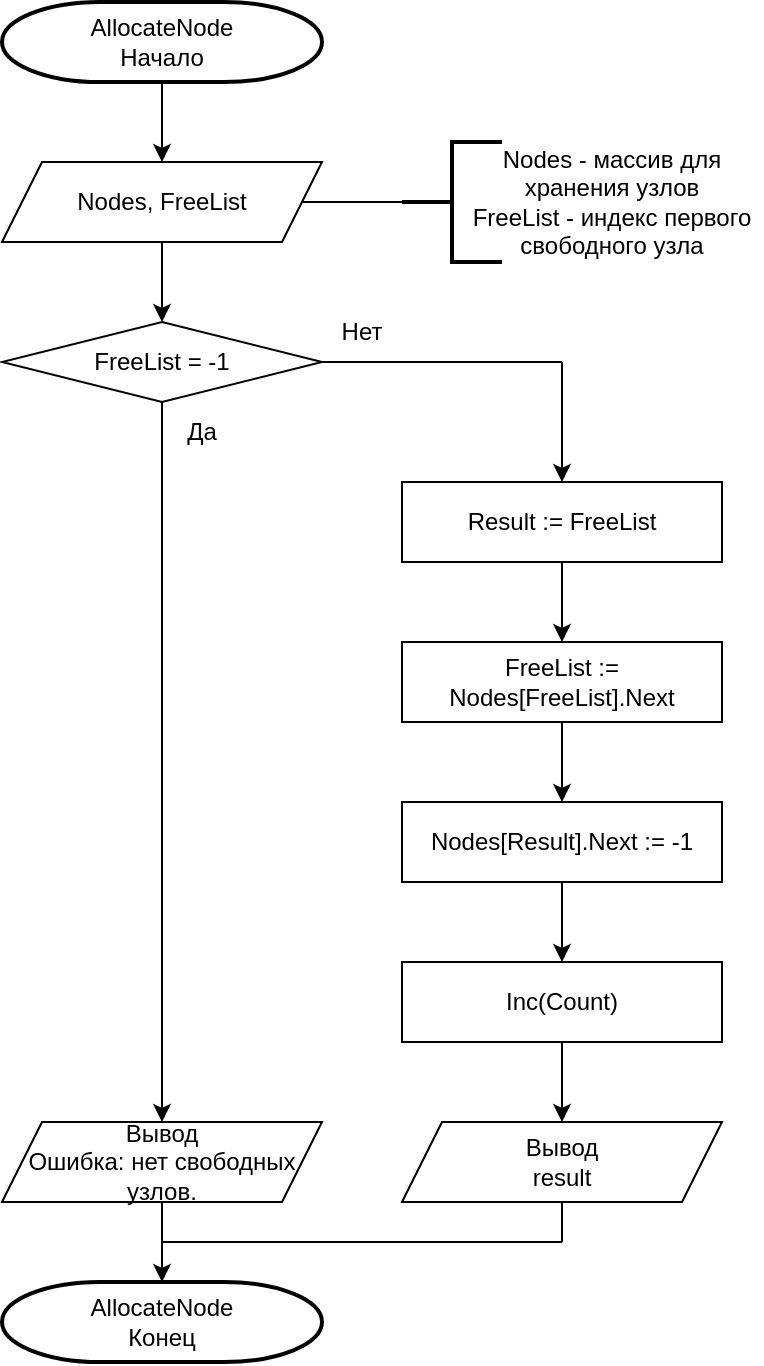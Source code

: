 <mxfile version="26.1.0">
  <diagram id="C5RBs43oDa-KdzZeNtuy" name="Page-1">
    <mxGraphModel dx="664" dy="893" grid="1" gridSize="10" guides="1" tooltips="1" connect="1" arrows="1" fold="1" page="1" pageScale="1" pageWidth="827" pageHeight="1169" math="0" shadow="0">
      <root>
        <mxCell id="WIyWlLk6GJQsqaUBKTNV-0" />
        <mxCell id="WIyWlLk6GJQsqaUBKTNV-1" parent="WIyWlLk6GJQsqaUBKTNV-0" />
        <mxCell id="qk1etIl7_oHUETeA9Fub-7" style="edgeStyle=orthogonalEdgeStyle;rounded=0;orthogonalLoop=1;jettySize=auto;html=1;entryX=0.5;entryY=0;entryDx=0;entryDy=0;" edge="1" parent="WIyWlLk6GJQsqaUBKTNV-1" source="qk1etIl7_oHUETeA9Fub-0" target="qk1etIl7_oHUETeA9Fub-1">
          <mxGeometry relative="1" as="geometry" />
        </mxCell>
        <mxCell id="qk1etIl7_oHUETeA9Fub-0" value="AllocateNode&lt;div&gt;Начало&lt;/div&gt;" style="strokeWidth=2;html=1;shape=mxgraph.flowchart.terminator;whiteSpace=wrap;" vertex="1" parent="WIyWlLk6GJQsqaUBKTNV-1">
          <mxGeometry x="120" y="40" width="160" height="40" as="geometry" />
        </mxCell>
        <mxCell id="qk1etIl7_oHUETeA9Fub-10" style="edgeStyle=orthogonalEdgeStyle;rounded=0;orthogonalLoop=1;jettySize=auto;html=1;entryX=0.5;entryY=0;entryDx=0;entryDy=0;" edge="1" parent="WIyWlLk6GJQsqaUBKTNV-1" source="qk1etIl7_oHUETeA9Fub-1" target="qk1etIl7_oHUETeA9Fub-8">
          <mxGeometry relative="1" as="geometry" />
        </mxCell>
        <mxCell id="qk1etIl7_oHUETeA9Fub-1" value="Nodes,&amp;nbsp;FreeList" style="shape=parallelogram;perimeter=parallelogramPerimeter;whiteSpace=wrap;html=1;fixedSize=1;" vertex="1" parent="WIyWlLk6GJQsqaUBKTNV-1">
          <mxGeometry x="120" y="120" width="160" height="40" as="geometry" />
        </mxCell>
        <mxCell id="qk1etIl7_oHUETeA9Fub-2" value="" style="strokeWidth=2;html=1;shape=mxgraph.flowchart.annotation_2;align=left;labelPosition=right;pointerEvents=1;" vertex="1" parent="WIyWlLk6GJQsqaUBKTNV-1">
          <mxGeometry x="320" y="110" width="50" height="60" as="geometry" />
        </mxCell>
        <mxCell id="qk1etIl7_oHUETeA9Fub-4" value="" style="endArrow=none;html=1;rounded=0;exitX=1;exitY=0.5;exitDx=0;exitDy=0;entryX=0;entryY=0.5;entryDx=0;entryDy=0;entryPerimeter=0;" edge="1" parent="WIyWlLk6GJQsqaUBKTNV-1" source="qk1etIl7_oHUETeA9Fub-1" target="qk1etIl7_oHUETeA9Fub-2">
          <mxGeometry width="50" height="50" relative="1" as="geometry">
            <mxPoint x="320" y="480" as="sourcePoint" />
            <mxPoint x="370" y="430" as="targetPoint" />
          </mxGeometry>
        </mxCell>
        <mxCell id="qk1etIl7_oHUETeA9Fub-6" value="Nodes - массив для хранения узлов&lt;div&gt;FreeList - индекс первого свободного узла&lt;/div&gt;" style="text;html=1;align=center;verticalAlign=middle;whiteSpace=wrap;rounded=0;" vertex="1" parent="WIyWlLk6GJQsqaUBKTNV-1">
          <mxGeometry x="350" y="110" width="150" height="60" as="geometry" />
        </mxCell>
        <mxCell id="qk1etIl7_oHUETeA9Fub-11" style="edgeStyle=orthogonalEdgeStyle;rounded=0;orthogonalLoop=1;jettySize=auto;html=1;entryX=0.5;entryY=0;entryDx=0;entryDy=0;" edge="1" parent="WIyWlLk6GJQsqaUBKTNV-1" source="qk1etIl7_oHUETeA9Fub-8" target="qk1etIl7_oHUETeA9Fub-9">
          <mxGeometry relative="1" as="geometry" />
        </mxCell>
        <mxCell id="qk1etIl7_oHUETeA9Fub-8" value="FreeList = -1" style="rhombus;whiteSpace=wrap;html=1;" vertex="1" parent="WIyWlLk6GJQsqaUBKTNV-1">
          <mxGeometry x="120" y="200" width="160" height="40" as="geometry" />
        </mxCell>
        <mxCell id="qk1etIl7_oHUETeA9Fub-9" value="Вывод&lt;div&gt;Ошибка: нет свободных узлов.&lt;/div&gt;" style="shape=parallelogram;perimeter=parallelogramPerimeter;whiteSpace=wrap;html=1;fixedSize=1;" vertex="1" parent="WIyWlLk6GJQsqaUBKTNV-1">
          <mxGeometry x="120" y="600" width="160" height="40" as="geometry" />
        </mxCell>
        <mxCell id="qk1etIl7_oHUETeA9Fub-20" style="edgeStyle=orthogonalEdgeStyle;rounded=0;orthogonalLoop=1;jettySize=auto;html=1;entryX=0.5;entryY=0;entryDx=0;entryDy=0;" edge="1" parent="WIyWlLk6GJQsqaUBKTNV-1" source="qk1etIl7_oHUETeA9Fub-12" target="qk1etIl7_oHUETeA9Fub-17">
          <mxGeometry relative="1" as="geometry" />
        </mxCell>
        <mxCell id="qk1etIl7_oHUETeA9Fub-12" value="Result := FreeList" style="rounded=0;whiteSpace=wrap;html=1;" vertex="1" parent="WIyWlLk6GJQsqaUBKTNV-1">
          <mxGeometry x="320" y="280" width="160" height="40" as="geometry" />
        </mxCell>
        <mxCell id="qk1etIl7_oHUETeA9Fub-13" value="" style="endArrow=none;html=1;rounded=0;exitX=1;exitY=0.5;exitDx=0;exitDy=0;" edge="1" parent="WIyWlLk6GJQsqaUBKTNV-1" source="qk1etIl7_oHUETeA9Fub-8">
          <mxGeometry width="50" height="50" relative="1" as="geometry">
            <mxPoint x="320" y="480" as="sourcePoint" />
            <mxPoint x="400" y="220" as="targetPoint" />
          </mxGeometry>
        </mxCell>
        <mxCell id="qk1etIl7_oHUETeA9Fub-15" value="" style="endArrow=classic;html=1;rounded=0;entryX=0.5;entryY=0;entryDx=0;entryDy=0;" edge="1" parent="WIyWlLk6GJQsqaUBKTNV-1" target="qk1etIl7_oHUETeA9Fub-12">
          <mxGeometry width="50" height="50" relative="1" as="geometry">
            <mxPoint x="400" y="220" as="sourcePoint" />
            <mxPoint x="370" y="430" as="targetPoint" />
          </mxGeometry>
        </mxCell>
        <mxCell id="qk1etIl7_oHUETeA9Fub-21" style="edgeStyle=orthogonalEdgeStyle;rounded=0;orthogonalLoop=1;jettySize=auto;html=1;entryX=0.5;entryY=0;entryDx=0;entryDy=0;" edge="1" parent="WIyWlLk6GJQsqaUBKTNV-1" source="qk1etIl7_oHUETeA9Fub-17" target="qk1etIl7_oHUETeA9Fub-19">
          <mxGeometry relative="1" as="geometry" />
        </mxCell>
        <mxCell id="qk1etIl7_oHUETeA9Fub-17" value="FreeList := Nodes[FreeList].Next" style="rounded=0;whiteSpace=wrap;html=1;" vertex="1" parent="WIyWlLk6GJQsqaUBKTNV-1">
          <mxGeometry x="320" y="360" width="160" height="40" as="geometry" />
        </mxCell>
        <mxCell id="qk1etIl7_oHUETeA9Fub-25" style="edgeStyle=orthogonalEdgeStyle;rounded=0;orthogonalLoop=1;jettySize=auto;html=1;entryX=0.5;entryY=0;entryDx=0;entryDy=0;" edge="1" parent="WIyWlLk6GJQsqaUBKTNV-1" source="qk1etIl7_oHUETeA9Fub-18" target="qk1etIl7_oHUETeA9Fub-24">
          <mxGeometry relative="1" as="geometry" />
        </mxCell>
        <mxCell id="qk1etIl7_oHUETeA9Fub-18" value="Inc(Count)" style="rounded=0;whiteSpace=wrap;html=1;" vertex="1" parent="WIyWlLk6GJQsqaUBKTNV-1">
          <mxGeometry x="320" y="520" width="160" height="40" as="geometry" />
        </mxCell>
        <mxCell id="qk1etIl7_oHUETeA9Fub-22" style="edgeStyle=orthogonalEdgeStyle;rounded=0;orthogonalLoop=1;jettySize=auto;html=1;" edge="1" parent="WIyWlLk6GJQsqaUBKTNV-1" source="qk1etIl7_oHUETeA9Fub-19" target="qk1etIl7_oHUETeA9Fub-18">
          <mxGeometry relative="1" as="geometry" />
        </mxCell>
        <mxCell id="qk1etIl7_oHUETeA9Fub-19" value="Nodes[Result].Next := -1" style="rounded=0;whiteSpace=wrap;html=1;" vertex="1" parent="WIyWlLk6GJQsqaUBKTNV-1">
          <mxGeometry x="320" y="440" width="160" height="40" as="geometry" />
        </mxCell>
        <mxCell id="qk1etIl7_oHUETeA9Fub-24" value="Вывод&lt;div&gt;result&lt;/div&gt;" style="shape=parallelogram;perimeter=parallelogramPerimeter;whiteSpace=wrap;html=1;fixedSize=1;" vertex="1" parent="WIyWlLk6GJQsqaUBKTNV-1">
          <mxGeometry x="320" y="600" width="160" height="40" as="geometry" />
        </mxCell>
        <mxCell id="qk1etIl7_oHUETeA9Fub-26" value="AllocateNode&lt;div&gt;Конец&lt;/div&gt;" style="strokeWidth=2;html=1;shape=mxgraph.flowchart.terminator;whiteSpace=wrap;" vertex="1" parent="WIyWlLk6GJQsqaUBKTNV-1">
          <mxGeometry x="120" y="680" width="160" height="40" as="geometry" />
        </mxCell>
        <mxCell id="qk1etIl7_oHUETeA9Fub-27" style="edgeStyle=orthogonalEdgeStyle;rounded=0;orthogonalLoop=1;jettySize=auto;html=1;entryX=0.5;entryY=0;entryDx=0;entryDy=0;entryPerimeter=0;" edge="1" parent="WIyWlLk6GJQsqaUBKTNV-1" source="qk1etIl7_oHUETeA9Fub-9" target="qk1etIl7_oHUETeA9Fub-26">
          <mxGeometry relative="1" as="geometry" />
        </mxCell>
        <mxCell id="qk1etIl7_oHUETeA9Fub-28" value="" style="endArrow=none;html=1;rounded=0;entryX=0.5;entryY=1;entryDx=0;entryDy=0;" edge="1" parent="WIyWlLk6GJQsqaUBKTNV-1" target="qk1etIl7_oHUETeA9Fub-24">
          <mxGeometry width="50" height="50" relative="1" as="geometry">
            <mxPoint x="400" y="660" as="sourcePoint" />
            <mxPoint x="370" y="560" as="targetPoint" />
          </mxGeometry>
        </mxCell>
        <mxCell id="qk1etIl7_oHUETeA9Fub-29" value="" style="endArrow=none;html=1;rounded=0;" edge="1" parent="WIyWlLk6GJQsqaUBKTNV-1">
          <mxGeometry width="50" height="50" relative="1" as="geometry">
            <mxPoint x="200" y="660" as="sourcePoint" />
            <mxPoint x="400" y="660" as="targetPoint" />
          </mxGeometry>
        </mxCell>
        <mxCell id="qk1etIl7_oHUETeA9Fub-30" value="Нет" style="text;html=1;align=center;verticalAlign=middle;whiteSpace=wrap;rounded=0;" vertex="1" parent="WIyWlLk6GJQsqaUBKTNV-1">
          <mxGeometry x="270" y="190" width="60" height="30" as="geometry" />
        </mxCell>
        <mxCell id="qk1etIl7_oHUETeA9Fub-31" value="Да" style="text;html=1;align=center;verticalAlign=middle;whiteSpace=wrap;rounded=0;" vertex="1" parent="WIyWlLk6GJQsqaUBKTNV-1">
          <mxGeometry x="190" y="240" width="60" height="30" as="geometry" />
        </mxCell>
      </root>
    </mxGraphModel>
  </diagram>
</mxfile>
